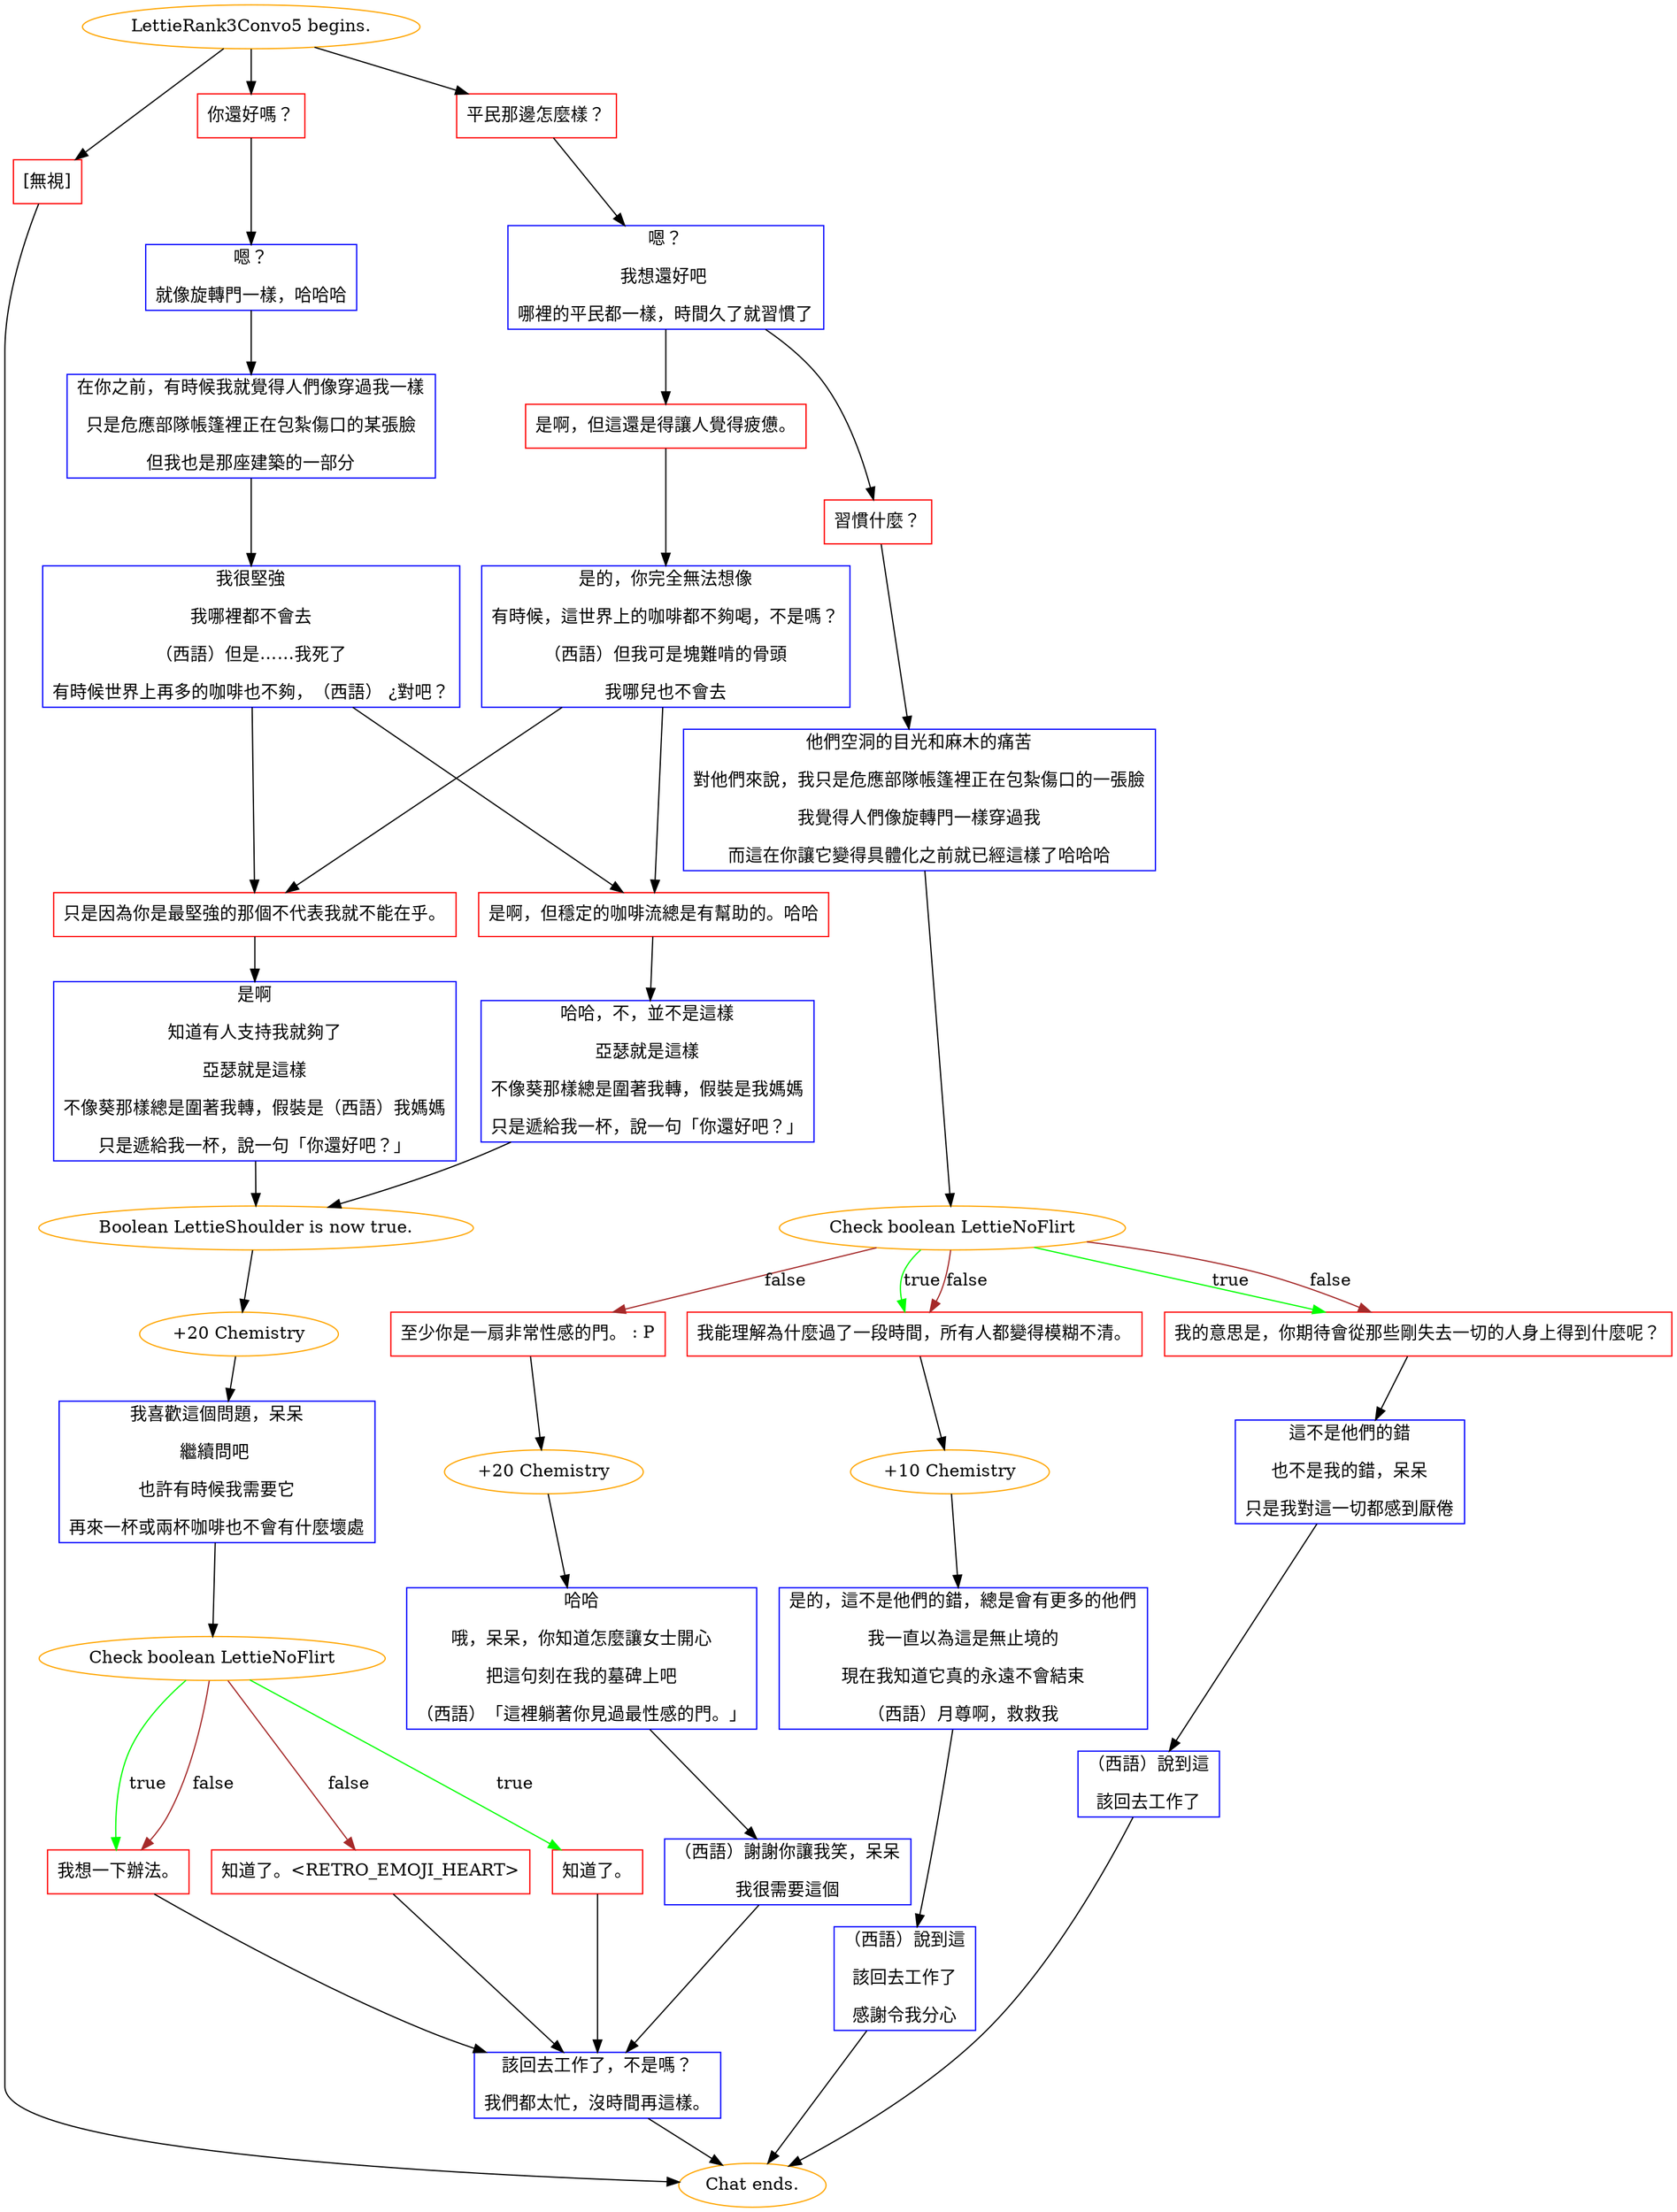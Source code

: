 digraph {
	"LettieRank3Convo5 begins." [color=orange];
		"LettieRank3Convo5 begins." -> j2476459645;
		"LettieRank3Convo5 begins." -> j1199340667;
		"LettieRank3Convo5 begins." -> j1920036745;
	j2476459645 [label="你還好嗎？",shape=box,color=red];
		j2476459645 -> j153239304;
	j1199340667 [label="平民那邊怎麼樣？",shape=box,color=red];
		j1199340667 -> j4000337550;
	j1920036745 [label="[無視]",shape=box,color=red];
		j1920036745 -> "Chat ends.";
	j153239304 [label="嗯？
就像旋轉門一樣，哈哈哈",shape=box,color=blue];
		j153239304 -> j3729593535;
	j4000337550 [label="嗯？
我想還好吧 
哪裡的平民都一樣，時間久了就習慣了",shape=box,color=blue];
		j4000337550 -> j3199995694;
		j4000337550 -> j3717293184;
	"Chat ends." [color=orange];
	j3729593535 [label="在你之前，有時候我就覺得人們像穿過我一樣
只是危應部隊帳篷裡正在包紮傷口的某張臉
但我也是那座建築的一部分",shape=box,color=blue];
		j3729593535 -> j2203256921;
	j3199995694 [label="是啊，但這還是得讓人覺得疲憊。",shape=box,color=red];
		j3199995694 -> j3958340209;
	j3717293184 [label="習慣什麼？",shape=box,color=red];
		j3717293184 -> j4246581387;
	j2203256921 [label="我很堅強
我哪裡都不會去
（西語）但是……我死了
有時候世界上再多的咖啡也不夠，（西語） ¿對吧？",shape=box,color=blue];
		j2203256921 -> j1394489972;
		j2203256921 -> j1777633364;
	j3958340209 [label="是的，你完全無法想像
有時候，這世界上的咖啡都不夠喝，不是嗎？
（西語）但我可是塊難啃的骨頭
我哪兒也不會去",shape=box,color=blue];
		j3958340209 -> j1394489972;
		j3958340209 -> j1777633364;
	j4246581387 [label="他們空洞的目光和麻木的痛苦
對他們來說，我只是危應部隊帳篷裡正在包紮傷口的一張臉
我覺得人們像旋轉門一樣穿過我
而這在你讓它變得具體化之前就已經這樣了哈哈哈",shape=box,color=blue];
		j4246581387 -> j3843131114;
	j1394489972 [label="只是因為你是最堅強的那個不代表我就不能在乎。",shape=box,color=red];
		j1394489972 -> j1029527939;
	j1777633364 [label="是啊，但穩定的咖啡流總是有幫助的。哈哈",shape=box,color=red];
		j1777633364 -> j681615098;
	j3843131114 [label="Check boolean LettieNoFlirt",color=orange];
		j3843131114 -> j3080033625 [label=true,color=green];
		j3843131114 -> j1844353406 [label=true,color=green];
		j3843131114 -> j3080033625 [label=false,color=brown];
		j3843131114 -> j1844353406 [label=false,color=brown];
		j3843131114 -> j2774707774 [label=false,color=brown];
	j1029527939 [label="是啊
知道有人支持我就夠了
亞瑟就是這樣
不像葵那樣總是圍著我轉，假裝是（西語）我媽媽
只是遞給我一杯，說一句「你還好吧？」",shape=box,color=blue];
		j1029527939 -> j2302147881;
	j681615098 [label="哈哈，不，並不是這樣
亞瑟就是這樣
不像葵那樣總是圍著我轉，假裝是我媽媽
只是遞給我一杯，說一句「你還好吧？」",shape=box,color=blue];
		j681615098 -> j2302147881;
	j3080033625 [label="我的意思是，你期待會從那些剛失去一切的人身上得到什麼呢？",shape=box,color=red];
		j3080033625 -> j737711194;
	j1844353406 [label="我能理解為什麼過了一段時間，所有人都變得模糊不清。",shape=box,color=red];
		j1844353406 -> j652717648;
	j2774707774 [label="至少你是一扇非常性感的門。 : P",shape=box,color=red];
		j2774707774 -> j2089727352;
	j2302147881 [label="Boolean LettieShoulder is now true.",color=orange];
		j2302147881 -> j2274386089;
	j737711194 [label="這不是他們的錯
也不是我的錯，呆呆
只是我對這一切都感到厭倦",shape=box,color=blue];
		j737711194 -> j3428487063;
	j652717648 [label="+10 Chemistry",color=orange];
		j652717648 -> j1675980161;
	j2089727352 [label="+20 Chemistry",color=orange];
		j2089727352 -> j3372053640;
	j2274386089 [label="+20 Chemistry",color=orange];
		j2274386089 -> j3710422689;
	j3428487063 [label="（西語）說到這
該回去工作了",shape=box,color=blue];
		j3428487063 -> "Chat ends.";
	j1675980161 [label="是的，這不是他們的錯，總是會有更多的他們
我一直以為這是無止境的
現在我知道它真的永遠不會結束
（西語）月尊啊，救救我",shape=box,color=blue];
		j1675980161 -> j1998861867;
	j3372053640 [label="哈哈
哦，呆呆，你知道怎麼讓女士開心
把這句刻在我的墓碑上吧
（西語）「這裡躺著你見過最性感的門。」",shape=box,color=blue];
		j3372053640 -> j3174820417;
	j3710422689 [label="我喜歡這個問題，呆呆
繼續問吧 
也許有時候我需要它
再來一杯或兩杯咖啡也不會有什麼壞處",shape=box,color=blue];
		j3710422689 -> j3234296588;
	j1998861867 [label="（西語）說到這
該回去工作了
感謝令我分心",shape=box,color=blue];
		j1998861867 -> "Chat ends.";
	j3174820417 [label="（西語）謝謝你讓我笑，呆呆
我很需要這個",shape=box,color=blue];
		j3174820417 -> j3745313526;
	j3234296588 [label="Check boolean LettieNoFlirt",color=orange];
		j3234296588 -> j506100082 [label=true,color=green];
		j3234296588 -> j2883322592 [label=true,color=green];
		j3234296588 -> j709995595 [label=false,color=brown];
		j3234296588 -> j2883322592 [label=false,color=brown];
	j3745313526 [label="該回去工作了，不是嗎？
我們都太忙，沒時間再這樣。",shape=box,color=blue];
		j3745313526 -> "Chat ends.";
	j506100082 [label="知道了。",shape=box,color=red];
		j506100082 -> j3745313526;
	j2883322592 [label="我想一下辦法。",shape=box,color=red];
		j2883322592 -> j3745313526;
	j709995595 [label="知道了。<RETRO_EMOJI_HEART>",shape=box,color=red];
		j709995595 -> j3745313526;
}